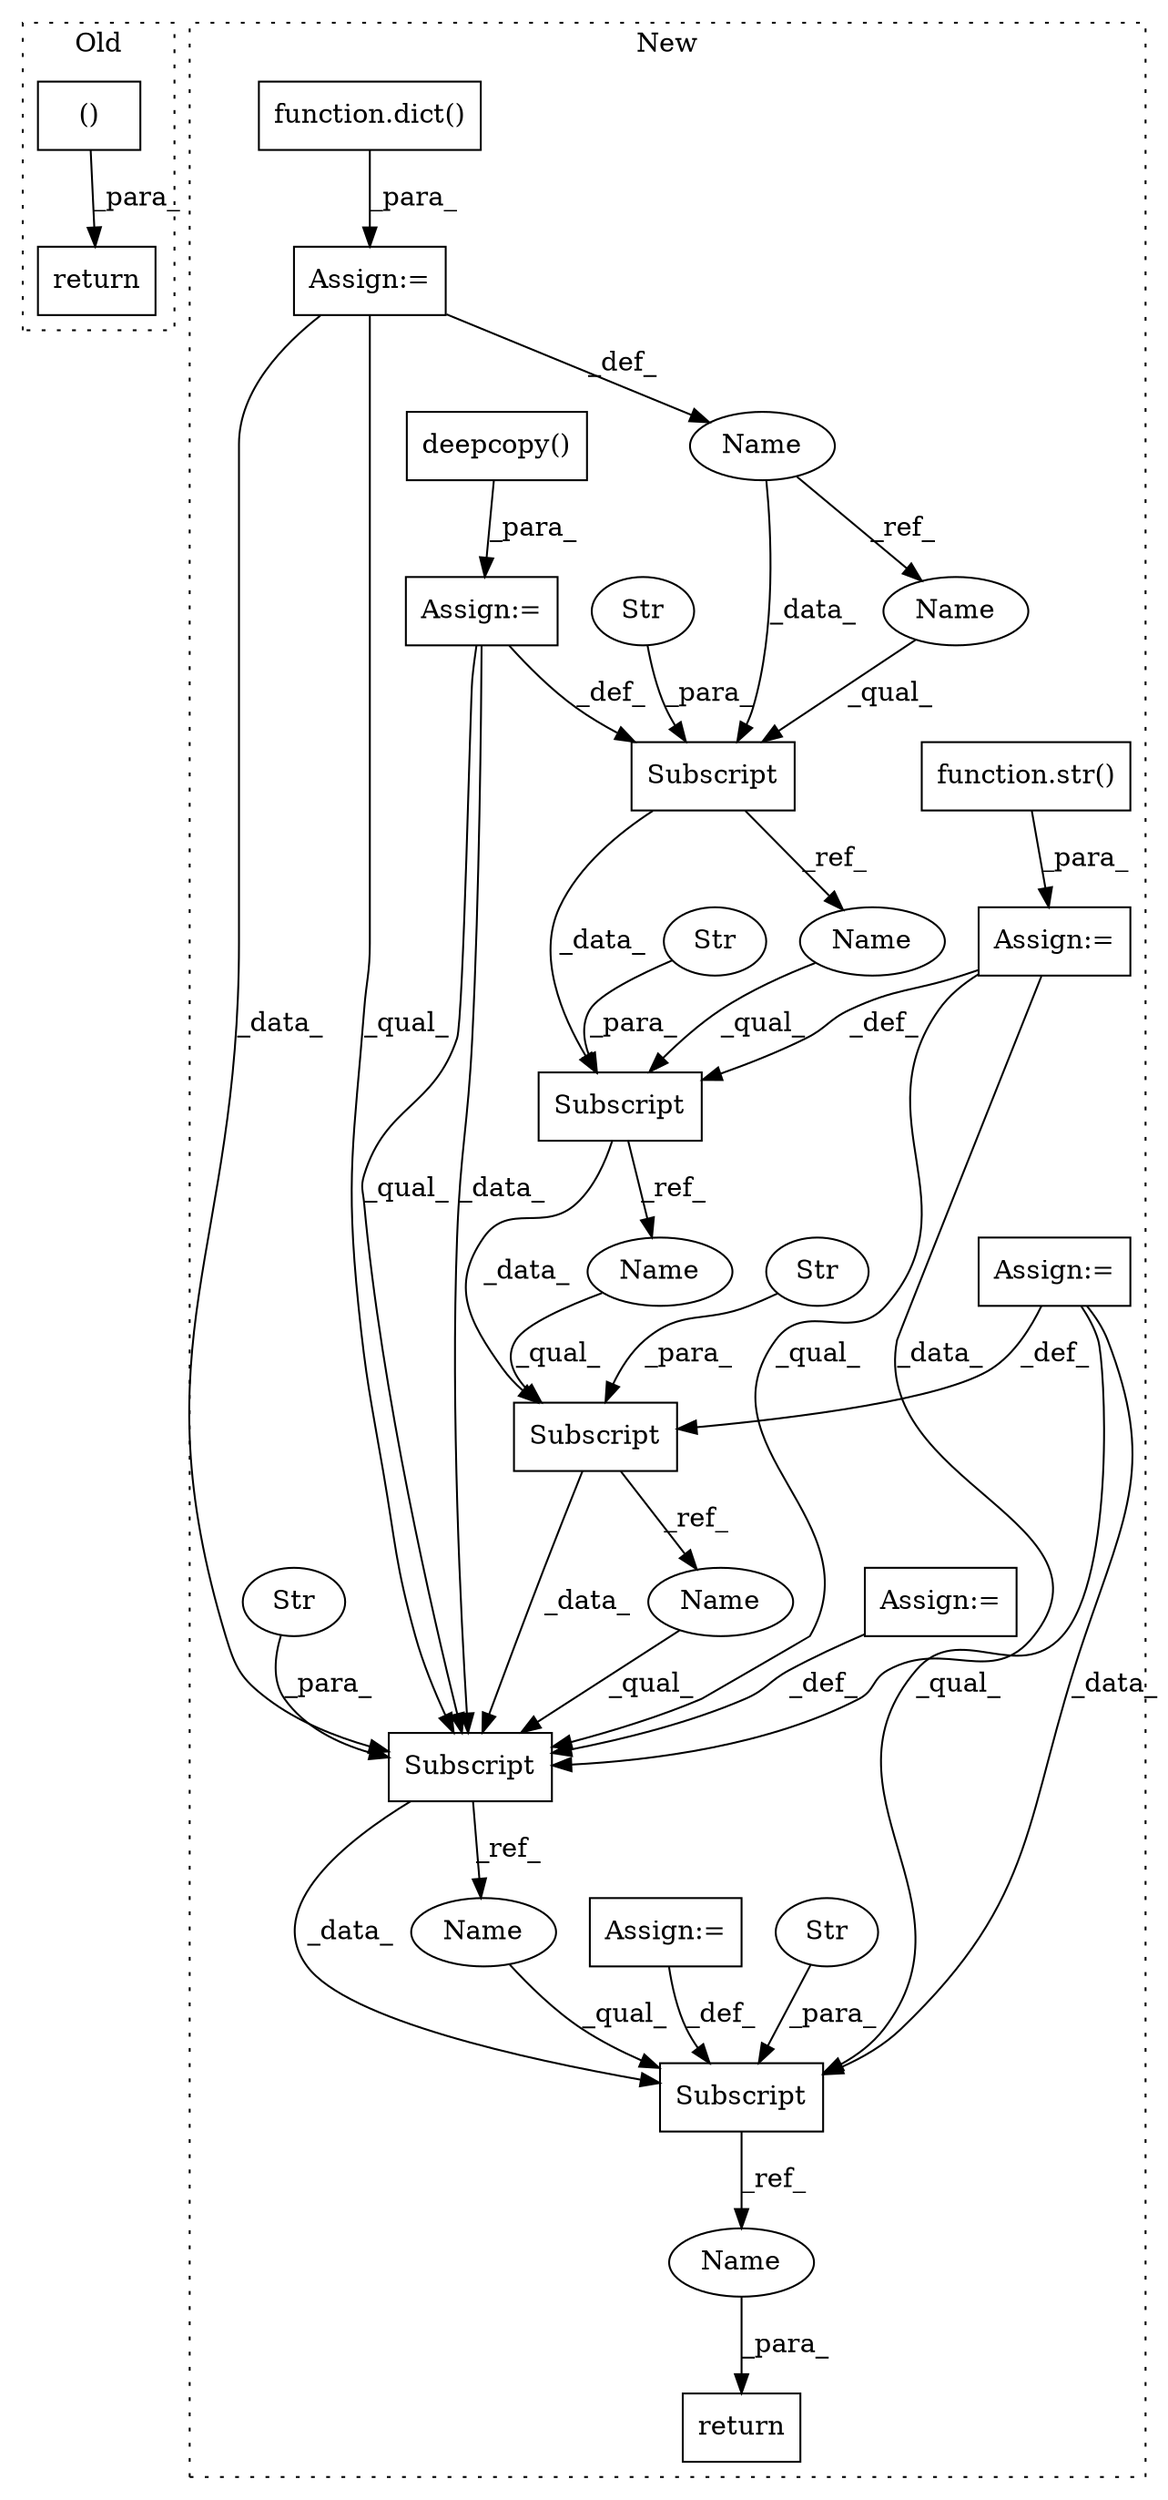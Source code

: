digraph G {
subgraph cluster0 {
1 [label="return" a="93" s="6907" l="7" shape="box"];
6 [label="()" a="54" s="6915" l="10" shape="box"];
label = "Old";
style="dotted";
}
subgraph cluster1 {
2 [label="deepcopy()" a="75" s="6633,6648" l="14,1" shape="box"];
3 [label="Assign:=" a="68" s="6630" l="3" shape="box"];
4 [label="return" a="93" s="7994" l="7" shape="box"];
5 [label="Assign:=" a="68" s="7846" l="3" shape="box"];
7 [label="Subscript" a="63" s="7835,0" l="11,0" shape="box"];
8 [label="Str" a="66" s="7839" l="6" shape="ellipse"];
9 [label="Subscript" a="63" s="7943,0" l="11,0" shape="box"];
10 [label="Str" a="66" s="7947" l="6" shape="ellipse"];
11 [label="Subscript" a="63" s="7963,0" l="15,0" shape="box"];
12 [label="Str" a="66" s="7967" l="10" shape="ellipse"];
13 [label="Subscript" a="63" s="6654,0" l="12,0" shape="box"];
14 [label="Str" a="66" s="6658" l="7" shape="ellipse"];
15 [label="Subscript" a="63" s="6620,0" l="10,0" shape="box"];
16 [label="Str" a="66" s="6624" l="5" shape="ellipse"];
17 [label="function.str()" a="75" s="6669,6680" l="4,1" shape="box"];
18 [label="Name" a="87" s="6603" l="3" shape="ellipse"];
19 [label="Assign:=" a="68" s="7954" l="3" shape="box"];
20 [label="Assign:=" a="68" s="6606" l="3" shape="box"];
21 [label="Assign:=" a="68" s="7978" l="3" shape="box"];
22 [label="Assign:=" a="68" s="6666" l="3" shape="box"];
23 [label="function.dict()" a="75" s="6609" l="6" shape="box"];
24 [label="Name" a="87" s="6654" l="3" shape="ellipse"];
25 [label="Name" a="87" s="7963" l="3" shape="ellipse"];
26 [label="Name" a="87" s="6620" l="3" shape="ellipse"];
27 [label="Name" a="87" s="7943" l="3" shape="ellipse"];
28 [label="Name" a="87" s="7835" l="3" shape="ellipse"];
29 [label="Name" a="87" s="8001" l="3" shape="ellipse"];
label = "New";
style="dotted";
}
2 -> 3 [label="_para_"];
3 -> 9 [label="_data_"];
3 -> 9 [label="_qual_"];
3 -> 15 [label="_def_"];
5 -> 7 [label="_def_"];
5 -> 11 [label="_qual_"];
5 -> 11 [label="_data_"];
6 -> 1 [label="_para_"];
7 -> 9 [label="_data_"];
7 -> 27 [label="_ref_"];
8 -> 7 [label="_para_"];
9 -> 11 [label="_data_"];
9 -> 25 [label="_ref_"];
10 -> 9 [label="_para_"];
11 -> 29 [label="_ref_"];
12 -> 11 [label="_para_"];
13 -> 28 [label="_ref_"];
13 -> 7 [label="_data_"];
14 -> 13 [label="_para_"];
15 -> 13 [label="_data_"];
15 -> 24 [label="_ref_"];
16 -> 15 [label="_para_"];
17 -> 22 [label="_para_"];
18 -> 26 [label="_ref_"];
18 -> 15 [label="_data_"];
19 -> 9 [label="_def_"];
20 -> 9 [label="_data_"];
20 -> 18 [label="_def_"];
20 -> 9 [label="_qual_"];
21 -> 11 [label="_def_"];
22 -> 9 [label="_qual_"];
22 -> 13 [label="_def_"];
22 -> 9 [label="_data_"];
23 -> 20 [label="_para_"];
24 -> 13 [label="_qual_"];
25 -> 11 [label="_qual_"];
26 -> 15 [label="_qual_"];
27 -> 9 [label="_qual_"];
28 -> 7 [label="_qual_"];
29 -> 4 [label="_para_"];
}